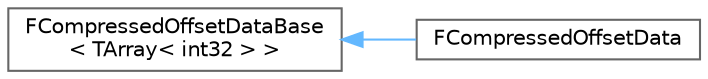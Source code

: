 digraph "Graphical Class Hierarchy"
{
 // INTERACTIVE_SVG=YES
 // LATEX_PDF_SIZE
  bgcolor="transparent";
  edge [fontname=Helvetica,fontsize=10,labelfontname=Helvetica,labelfontsize=10];
  node [fontname=Helvetica,fontsize=10,shape=box,height=0.2,width=0.4];
  rankdir="LR";
  Node0 [id="Node000000",label="FCompressedOffsetDataBase\l\< TArray\< int32 \> \>",height=0.2,width=0.4,color="grey40", fillcolor="white", style="filled",URL="$d0/dd2/structFCompressedOffsetDataBase.html",tooltip=" "];
  Node0 -> Node1 [id="edge3649_Node000000_Node000001",dir="back",color="steelblue1",style="solid",tooltip=" "];
  Node1 [id="Node000001",label="FCompressedOffsetData",height=0.2,width=0.4,color="grey40", fillcolor="white", style="filled",URL="$d8/db0/structFCompressedOffsetData.html",tooltip=" "];
}

